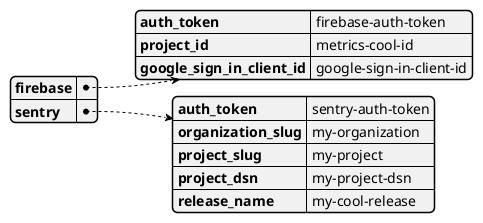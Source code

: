 @startyaml update_config_yaml_diagram

firebase:
    auth_token: "firebase-auth-token"
    project_id: "metrics-cool-id"
    google_sign_in_client_id: "google-sign-in-client-id"
sentry:
    auth_token: "sentry-auth-token"
    organization_slug: "my-organization"
    project_slug: "my-project"
    project_dsn: "my-project-dsn"
    release_name: "my-cool-release"

@endyaml
